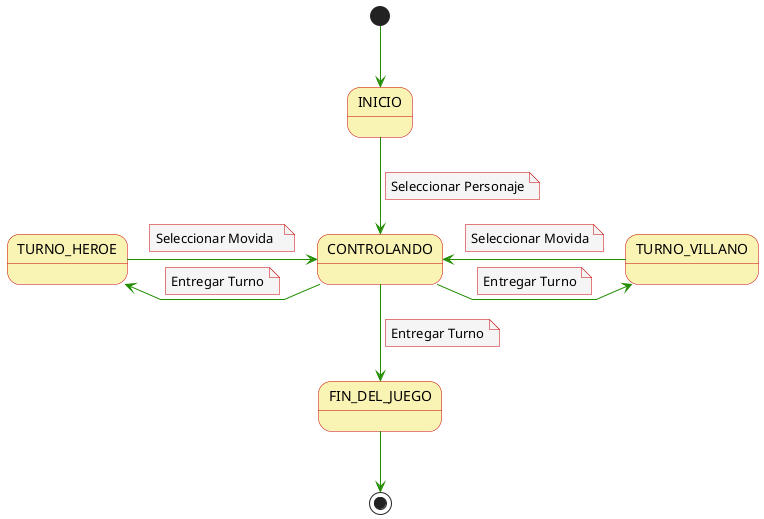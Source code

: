 @startuml
skinparam noteBackgroundColor #f5f5f5
skinparam noteBorderColor #c90000
skinparam arrowColor #218c00
skinparam stateBackgroundColor #faf4b4
skinparam stateBorderColor #c90000
skinparam linetype polyline
skinparam arrowThickness 1

[*] --> INICIO

INICIO-d-> CONTROLANDO 
note on link
  Seleccionar Personaje
end note

TURNO_HEROE-r-> CONTROLANDO
note on link
  Seleccionar Movida  
end note 

CONTROLANDO-l->TURNO_HEROE
note on link
  Entregar Turno
end note 

CONTROLANDO-r->TURNO_VILLANO
note on link
  Entregar Turno
end note 

TURNO_VILLANO-l-> CONTROLANDO
note on link
  Seleccionar Movida
end note 
 
CONTROLANDO --> FIN_DEL_JUEGO
note on link
  Entregar Turno
end note 

FIN_DEL_JUEGO --> [*]

@enduml